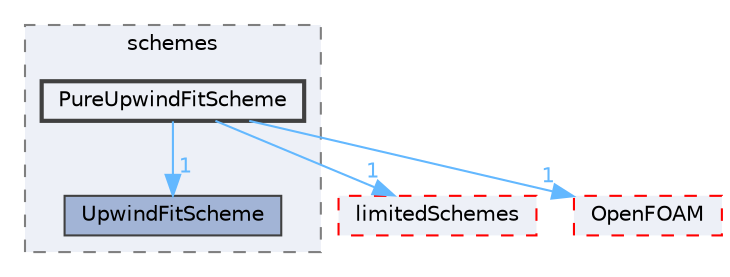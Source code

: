 digraph "src/finiteVolume/interpolation/surfaceInterpolation/schemes/PureUpwindFitScheme"
{
 // LATEX_PDF_SIZE
  bgcolor="transparent";
  edge [fontname=Helvetica,fontsize=10,labelfontname=Helvetica,labelfontsize=10];
  node [fontname=Helvetica,fontsize=10,shape=box,height=0.2,width=0.4];
  compound=true
  subgraph clusterdir_deb7d71175aa940c147966c547ebcb7e {
    graph [ bgcolor="#edf0f7", pencolor="grey50", label="schemes", fontname=Helvetica,fontsize=10 style="filled,dashed", URL="dir_deb7d71175aa940c147966c547ebcb7e.html",tooltip=""]
  dir_1afd78ac93aa70cb906e64b5002585a3 [label="UpwindFitScheme", fillcolor="#a2b4d6", color="grey25", style="filled", URL="dir_1afd78ac93aa70cb906e64b5002585a3.html",tooltip=""];
  dir_8a73b554d394b76199228c6ba2a8d685 [label="PureUpwindFitScheme", fillcolor="#edf0f7", color="grey25", style="filled,bold", URL="dir_8a73b554d394b76199228c6ba2a8d685.html",tooltip=""];
  }
  dir_3b094e1ce2b3f641da0071aec2c4e694 [label="limitedSchemes", fillcolor="#edf0f7", color="red", style="filled,dashed", URL="dir_3b094e1ce2b3f641da0071aec2c4e694.html",tooltip=""];
  dir_c5473ff19b20e6ec4dfe5c310b3778a8 [label="OpenFOAM", fillcolor="#edf0f7", color="red", style="filled,dashed", URL="dir_c5473ff19b20e6ec4dfe5c310b3778a8.html",tooltip=""];
  dir_8a73b554d394b76199228c6ba2a8d685->dir_1afd78ac93aa70cb906e64b5002585a3 [headlabel="1", labeldistance=1.5 headhref="dir_003135_004239.html" href="dir_003135_004239.html" color="steelblue1" fontcolor="steelblue1"];
  dir_8a73b554d394b76199228c6ba2a8d685->dir_3b094e1ce2b3f641da0071aec2c4e694 [headlabel="1", labeldistance=1.5 headhref="dir_003135_002165.html" href="dir_003135_002165.html" color="steelblue1" fontcolor="steelblue1"];
  dir_8a73b554d394b76199228c6ba2a8d685->dir_c5473ff19b20e6ec4dfe5c310b3778a8 [headlabel="1", labeldistance=1.5 headhref="dir_003135_002695.html" href="dir_003135_002695.html" color="steelblue1" fontcolor="steelblue1"];
}
